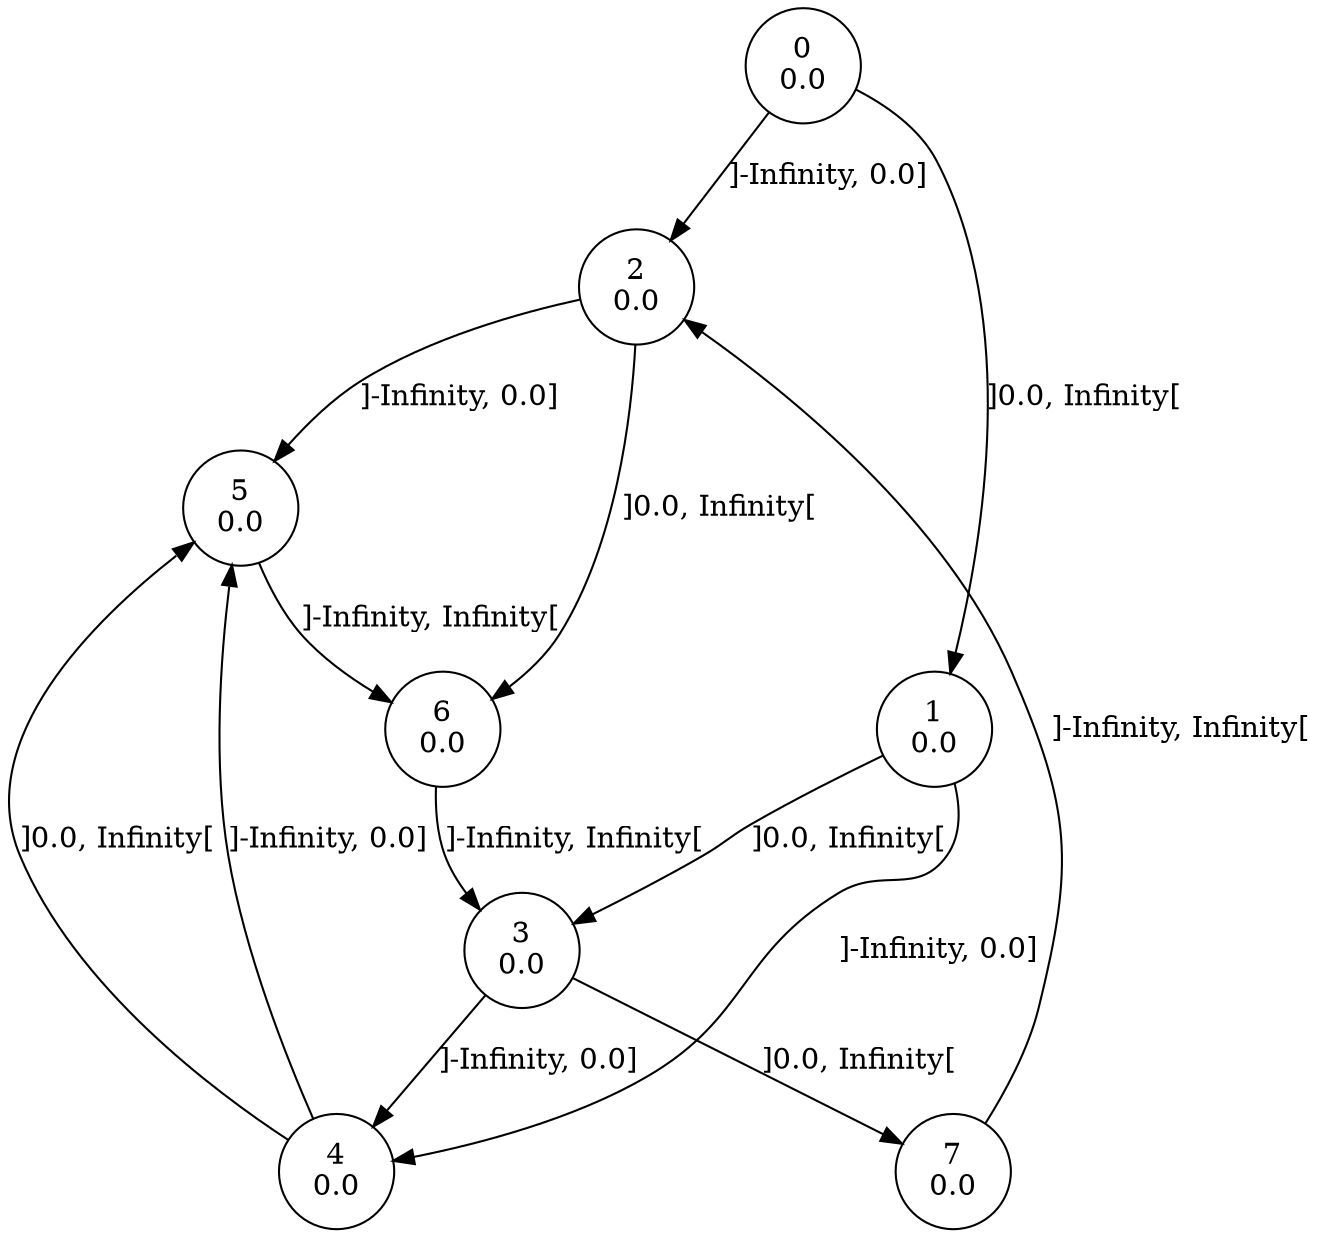 digraph a {
0 [shape=circle, label="0\n0.0"];
	0->2 [ label="]-Infinity, 0.0]"];
	0->1 [ label="]0.0, Infinity["];
1 [shape=circle, label="1\n0.0"];
	1->4 [ label="]-Infinity, 0.0]"];
	1->3 [ label="]0.0, Infinity["];
2 [shape=circle, label="2\n0.0"];
	2->5 [ label="]-Infinity, 0.0]"];
	2->6 [ label="]0.0, Infinity["];
3 [shape=circle, label="3\n0.0"];
	3->4 [ label="]-Infinity, 0.0]"];
	3->7 [ label="]0.0, Infinity["];
4 [shape=circle, label="4\n0.0"];
	4->5 [ label="]-Infinity, 0.0]"];
	4->5 [ label="]0.0, Infinity["];
5 [shape=circle, label="5\n0.0"];
	5->6 [ label="]-Infinity, Infinity["];
6 [shape=circle, label="6\n0.0"];
	6->3 [ label="]-Infinity, Infinity["];
7 [shape=circle, label="7\n0.0"];
	7->2 [ label="]-Infinity, Infinity["];
}